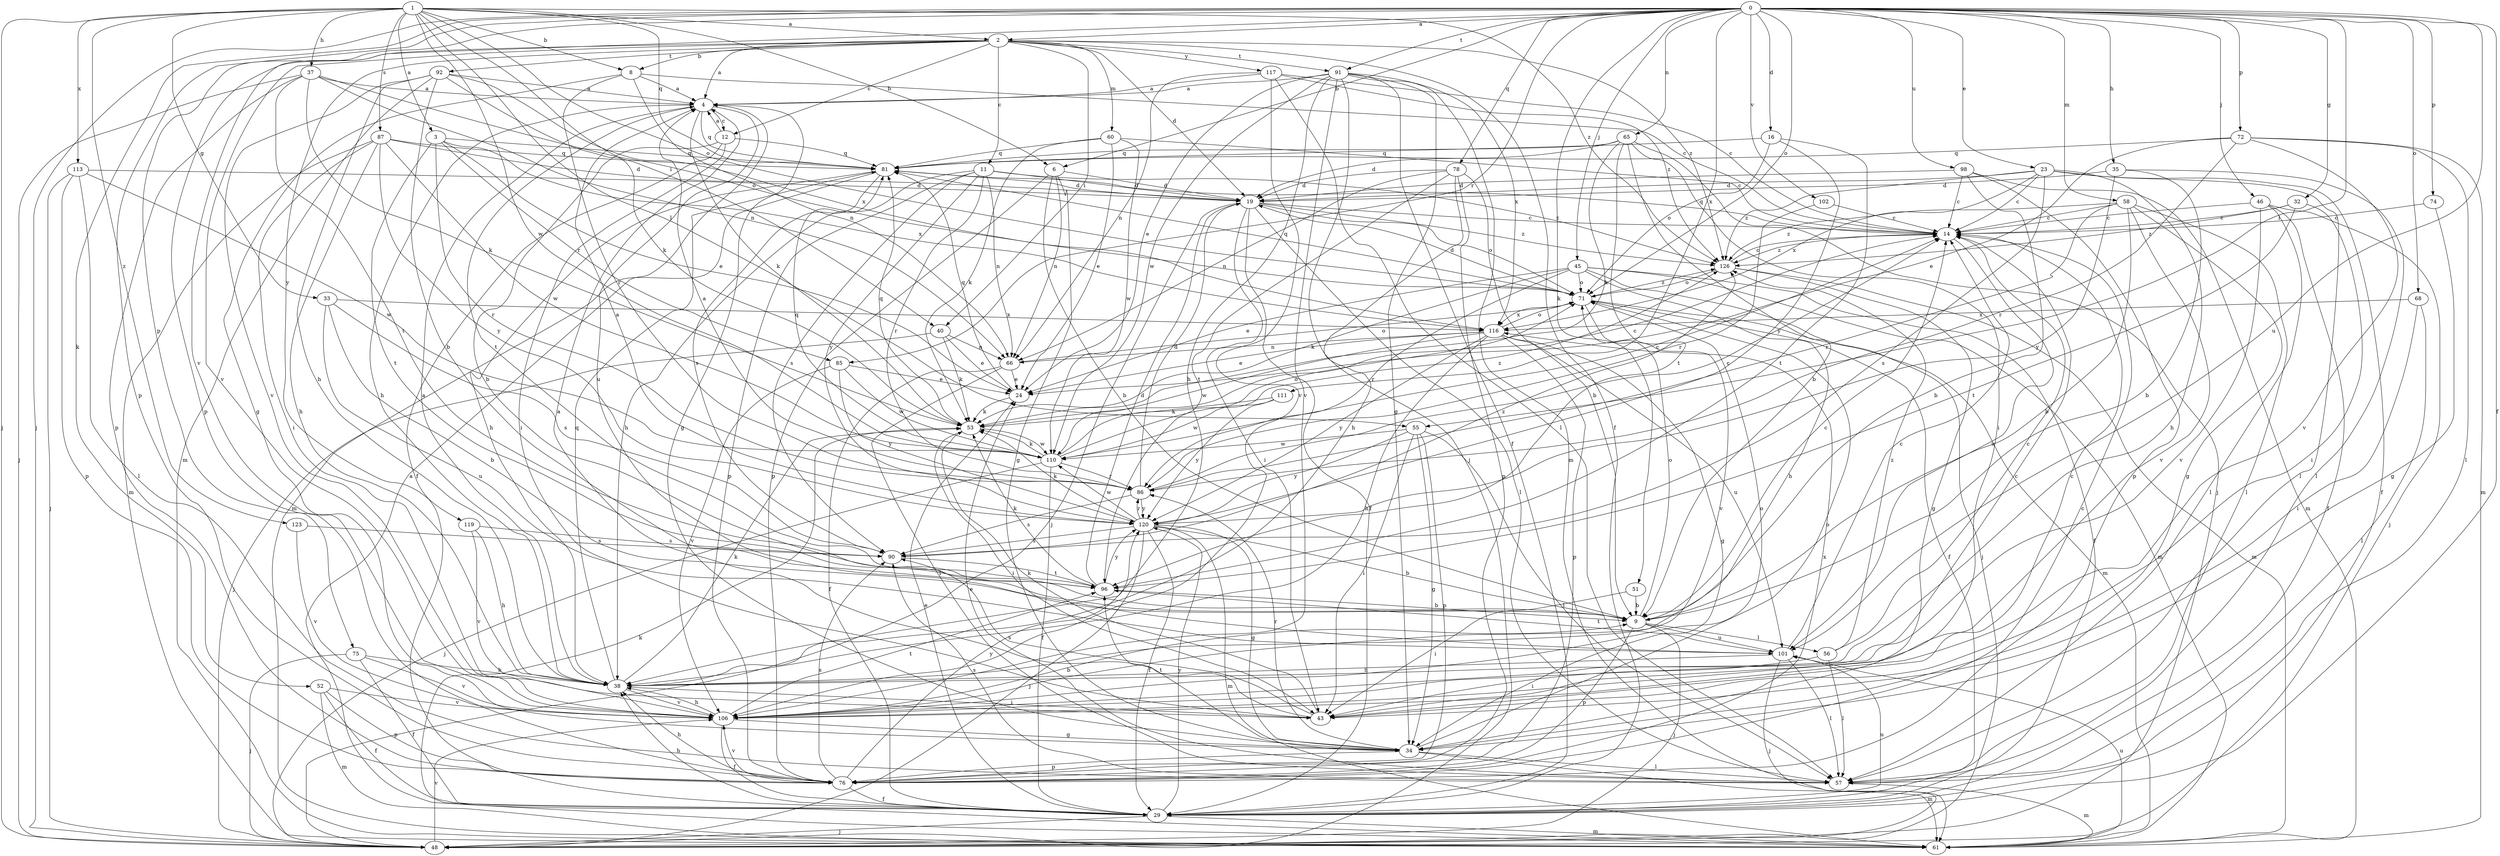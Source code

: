 strict digraph  {
0;
1;
2;
3;
4;
6;
8;
9;
11;
12;
14;
16;
19;
23;
24;
29;
32;
33;
34;
35;
37;
38;
40;
43;
45;
46;
48;
51;
52;
53;
55;
56;
57;
58;
60;
61;
65;
66;
68;
71;
72;
74;
75;
76;
78;
81;
85;
86;
87;
90;
91;
92;
96;
98;
101;
102;
106;
110;
111;
113;
116;
117;
119;
120;
123;
126;
0 -> 2  [label=a];
0 -> 6  [label=b];
0 -> 16  [label=d];
0 -> 23  [label=e];
0 -> 29  [label=f];
0 -> 32  [label=g];
0 -> 35  [label=h];
0 -> 45  [label=j];
0 -> 46  [label=j];
0 -> 48  [label=j];
0 -> 51  [label=k];
0 -> 52  [label=k];
0 -> 55  [label=l];
0 -> 58  [label=m];
0 -> 65  [label=n];
0 -> 68  [label=o];
0 -> 71  [label=o];
0 -> 72  [label=p];
0 -> 74  [label=p];
0 -> 75  [label=p];
0 -> 76  [label=p];
0 -> 78  [label=q];
0 -> 85  [label=r];
0 -> 91  [label=t];
0 -> 98  [label=u];
0 -> 101  [label=u];
0 -> 102  [label=v];
0 -> 106  [label=v];
0 -> 111  [label=x];
1 -> 2  [label=a];
1 -> 3  [label=a];
1 -> 6  [label=b];
1 -> 8  [label=b];
1 -> 33  [label=g];
1 -> 37  [label=h];
1 -> 40  [label=i];
1 -> 48  [label=j];
1 -> 55  [label=l];
1 -> 71  [label=o];
1 -> 81  [label=q];
1 -> 87  [label=s];
1 -> 110  [label=w];
1 -> 113  [label=x];
1 -> 123  [label=z];
1 -> 126  [label=z];
2 -> 4  [label=a];
2 -> 8  [label=b];
2 -> 11  [label=c];
2 -> 12  [label=c];
2 -> 19  [label=d];
2 -> 29  [label=f];
2 -> 40  [label=i];
2 -> 60  [label=m];
2 -> 76  [label=p];
2 -> 91  [label=t];
2 -> 92  [label=t];
2 -> 106  [label=v];
2 -> 117  [label=y];
2 -> 119  [label=y];
2 -> 126  [label=z];
3 -> 24  [label=e];
3 -> 81  [label=q];
3 -> 85  [label=r];
3 -> 86  [label=r];
3 -> 96  [label=t];
3 -> 116  [label=x];
4 -> 12  [label=c];
4 -> 34  [label=g];
4 -> 38  [label=h];
4 -> 53  [label=k];
4 -> 81  [label=q];
4 -> 96  [label=t];
4 -> 101  [label=u];
6 -> 9  [label=b];
6 -> 19  [label=d];
6 -> 34  [label=g];
6 -> 66  [label=n];
6 -> 76  [label=p];
8 -> 4  [label=a];
8 -> 14  [label=c];
8 -> 34  [label=g];
8 -> 66  [label=n];
8 -> 86  [label=r];
9 -> 14  [label=c];
9 -> 48  [label=j];
9 -> 56  [label=l];
9 -> 71  [label=o];
9 -> 76  [label=p];
9 -> 101  [label=u];
11 -> 19  [label=d];
11 -> 38  [label=h];
11 -> 66  [label=n];
11 -> 76  [label=p];
11 -> 86  [label=r];
11 -> 90  [label=s];
11 -> 120  [label=y];
11 -> 126  [label=z];
12 -> 4  [label=a];
12 -> 9  [label=b];
12 -> 29  [label=f];
12 -> 43  [label=i];
12 -> 81  [label=q];
14 -> 81  [label=q];
14 -> 101  [label=u];
14 -> 126  [label=z];
16 -> 71  [label=o];
16 -> 81  [label=q];
16 -> 96  [label=t];
16 -> 120  [label=y];
19 -> 14  [label=c];
19 -> 29  [label=f];
19 -> 43  [label=i];
19 -> 48  [label=j];
19 -> 57  [label=l];
19 -> 71  [label=o];
19 -> 126  [label=z];
23 -> 14  [label=c];
23 -> 19  [label=d];
23 -> 29  [label=f];
23 -> 38  [label=h];
23 -> 57  [label=l];
23 -> 90  [label=s];
23 -> 116  [label=x];
23 -> 126  [label=z];
24 -> 53  [label=k];
24 -> 81  [label=q];
29 -> 24  [label=e];
29 -> 38  [label=h];
29 -> 48  [label=j];
29 -> 61  [label=m];
29 -> 101  [label=u];
29 -> 120  [label=y];
32 -> 14  [label=c];
32 -> 43  [label=i];
32 -> 96  [label=t];
32 -> 126  [label=z];
33 -> 9  [label=b];
33 -> 90  [label=s];
33 -> 101  [label=u];
33 -> 116  [label=x];
34 -> 57  [label=l];
34 -> 61  [label=m];
34 -> 71  [label=o];
34 -> 76  [label=p];
34 -> 86  [label=r];
34 -> 96  [label=t];
35 -> 9  [label=b];
35 -> 19  [label=d];
35 -> 57  [label=l];
35 -> 120  [label=y];
37 -> 4  [label=a];
37 -> 48  [label=j];
37 -> 53  [label=k];
37 -> 66  [label=n];
37 -> 71  [label=o];
37 -> 76  [label=p];
37 -> 96  [label=t];
38 -> 4  [label=a];
38 -> 43  [label=i];
38 -> 53  [label=k];
38 -> 81  [label=q];
38 -> 106  [label=v];
40 -> 24  [label=e];
40 -> 48  [label=j];
40 -> 53  [label=k];
40 -> 66  [label=n];
43 -> 4  [label=a];
43 -> 14  [label=c];
43 -> 53  [label=k];
43 -> 90  [label=s];
45 -> 24  [label=e];
45 -> 29  [label=f];
45 -> 38  [label=h];
45 -> 48  [label=j];
45 -> 53  [label=k];
45 -> 61  [label=m];
45 -> 71  [label=o];
45 -> 86  [label=r];
46 -> 14  [label=c];
46 -> 29  [label=f];
46 -> 48  [label=j];
46 -> 57  [label=l];
46 -> 106  [label=v];
48 -> 106  [label=v];
51 -> 9  [label=b];
51 -> 43  [label=i];
52 -> 29  [label=f];
52 -> 61  [label=m];
52 -> 76  [label=p];
52 -> 106  [label=v];
53 -> 14  [label=c];
53 -> 43  [label=i];
53 -> 81  [label=q];
53 -> 110  [label=w];
55 -> 34  [label=g];
55 -> 43  [label=i];
55 -> 57  [label=l];
55 -> 76  [label=p];
55 -> 110  [label=w];
55 -> 120  [label=y];
56 -> 14  [label=c];
56 -> 43  [label=i];
56 -> 57  [label=l];
56 -> 126  [label=z];
57 -> 24  [label=e];
57 -> 61  [label=m];
57 -> 90  [label=s];
58 -> 9  [label=b];
58 -> 14  [label=c];
58 -> 34  [label=g];
58 -> 57  [label=l];
58 -> 86  [label=r];
58 -> 106  [label=v];
58 -> 126  [label=z];
60 -> 14  [label=c];
60 -> 24  [label=e];
60 -> 53  [label=k];
60 -> 81  [label=q];
60 -> 110  [label=w];
61 -> 4  [label=a];
61 -> 53  [label=k];
61 -> 101  [label=u];
65 -> 9  [label=b];
65 -> 19  [label=d];
65 -> 43  [label=i];
65 -> 48  [label=j];
65 -> 53  [label=k];
65 -> 81  [label=q];
65 -> 96  [label=t];
66 -> 24  [label=e];
66 -> 29  [label=f];
66 -> 57  [label=l];
66 -> 71  [label=o];
68 -> 43  [label=i];
68 -> 57  [label=l];
68 -> 116  [label=x];
71 -> 19  [label=d];
71 -> 29  [label=f];
71 -> 61  [label=m];
71 -> 81  [label=q];
71 -> 106  [label=v];
71 -> 116  [label=x];
71 -> 126  [label=z];
72 -> 24  [label=e];
72 -> 57  [label=l];
72 -> 61  [label=m];
72 -> 81  [label=q];
72 -> 86  [label=r];
72 -> 106  [label=v];
74 -> 14  [label=c];
74 -> 34  [label=g];
75 -> 29  [label=f];
75 -> 38  [label=h];
75 -> 48  [label=j];
75 -> 106  [label=v];
76 -> 14  [label=c];
76 -> 29  [label=f];
76 -> 38  [label=h];
76 -> 90  [label=s];
76 -> 106  [label=v];
76 -> 116  [label=x];
76 -> 120  [label=y];
78 -> 9  [label=b];
78 -> 19  [label=d];
78 -> 38  [label=h];
78 -> 66  [label=n];
78 -> 76  [label=p];
78 -> 96  [label=t];
81 -> 19  [label=d];
81 -> 38  [label=h];
81 -> 61  [label=m];
81 -> 90  [label=s];
85 -> 24  [label=e];
85 -> 106  [label=v];
85 -> 110  [label=w];
85 -> 120  [label=y];
86 -> 4  [label=a];
86 -> 14  [label=c];
86 -> 19  [label=d];
86 -> 90  [label=s];
86 -> 120  [label=y];
87 -> 19  [label=d];
87 -> 38  [label=h];
87 -> 43  [label=i];
87 -> 61  [label=m];
87 -> 81  [label=q];
87 -> 110  [label=w];
87 -> 120  [label=y];
90 -> 96  [label=t];
90 -> 126  [label=z];
91 -> 4  [label=a];
91 -> 24  [label=e];
91 -> 29  [label=f];
91 -> 34  [label=g];
91 -> 38  [label=h];
91 -> 48  [label=j];
91 -> 61  [label=m];
91 -> 106  [label=v];
91 -> 110  [label=w];
91 -> 116  [label=x];
92 -> 4  [label=a];
92 -> 9  [label=b];
92 -> 38  [label=h];
92 -> 53  [label=k];
92 -> 61  [label=m];
92 -> 106  [label=v];
92 -> 116  [label=x];
96 -> 9  [label=b];
96 -> 19  [label=d];
96 -> 53  [label=k];
96 -> 120  [label=y];
98 -> 9  [label=b];
98 -> 14  [label=c];
98 -> 19  [label=d];
98 -> 61  [label=m];
98 -> 76  [label=p];
101 -> 14  [label=c];
101 -> 38  [label=h];
101 -> 48  [label=j];
101 -> 57  [label=l];
101 -> 96  [label=t];
102 -> 14  [label=c];
102 -> 86  [label=r];
106 -> 9  [label=b];
106 -> 14  [label=c];
106 -> 29  [label=f];
106 -> 34  [label=g];
106 -> 38  [label=h];
106 -> 71  [label=o];
106 -> 96  [label=t];
110 -> 14  [label=c];
110 -> 29  [label=f];
110 -> 48  [label=j];
110 -> 53  [label=k];
110 -> 71  [label=o];
110 -> 81  [label=q];
110 -> 86  [label=r];
110 -> 126  [label=z];
111 -> 53  [label=k];
111 -> 110  [label=w];
111 -> 120  [label=y];
113 -> 19  [label=d];
113 -> 48  [label=j];
113 -> 57  [label=l];
113 -> 76  [label=p];
113 -> 110  [label=w];
116 -> 24  [label=e];
116 -> 34  [label=g];
116 -> 38  [label=h];
116 -> 66  [label=n];
116 -> 71  [label=o];
116 -> 76  [label=p];
116 -> 101  [label=u];
116 -> 110  [label=w];
116 -> 120  [label=y];
117 -> 4  [label=a];
117 -> 14  [label=c];
117 -> 57  [label=l];
117 -> 66  [label=n];
117 -> 106  [label=v];
117 -> 126  [label=z];
119 -> 38  [label=h];
119 -> 90  [label=s];
119 -> 106  [label=v];
120 -> 4  [label=a];
120 -> 9  [label=b];
120 -> 29  [label=f];
120 -> 34  [label=g];
120 -> 48  [label=j];
120 -> 53  [label=k];
120 -> 61  [label=m];
120 -> 86  [label=r];
120 -> 90  [label=s];
120 -> 110  [label=w];
123 -> 90  [label=s];
123 -> 106  [label=v];
126 -> 14  [label=c];
126 -> 34  [label=g];
126 -> 61  [label=m];
126 -> 71  [label=o];
}

